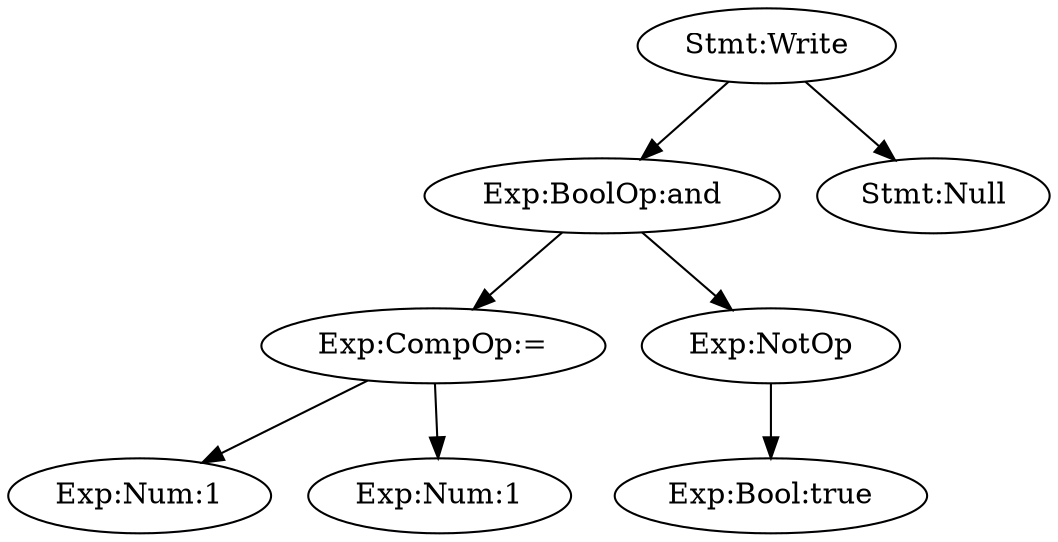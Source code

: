 digraph AST {
	n1 [label="Stmt:Write"];
	n2 [label="Exp:BoolOp:and"];
	n3 [label="Exp:CompOp:="];
	n4 [label="Exp:Num:1"];
	n3 -> n4;
	n5 [label="Exp:Num:1"];
	n3 -> n5;
	n2 -> n3;
	n6 [label="Exp:NotOp"];
	n7 [label="Exp:Bool:true"];
	n6 -> n7;
	n2 -> n6;
	n1 -> n2;
	n8 [label="Stmt:Null"];
	n1 -> n8;
}
